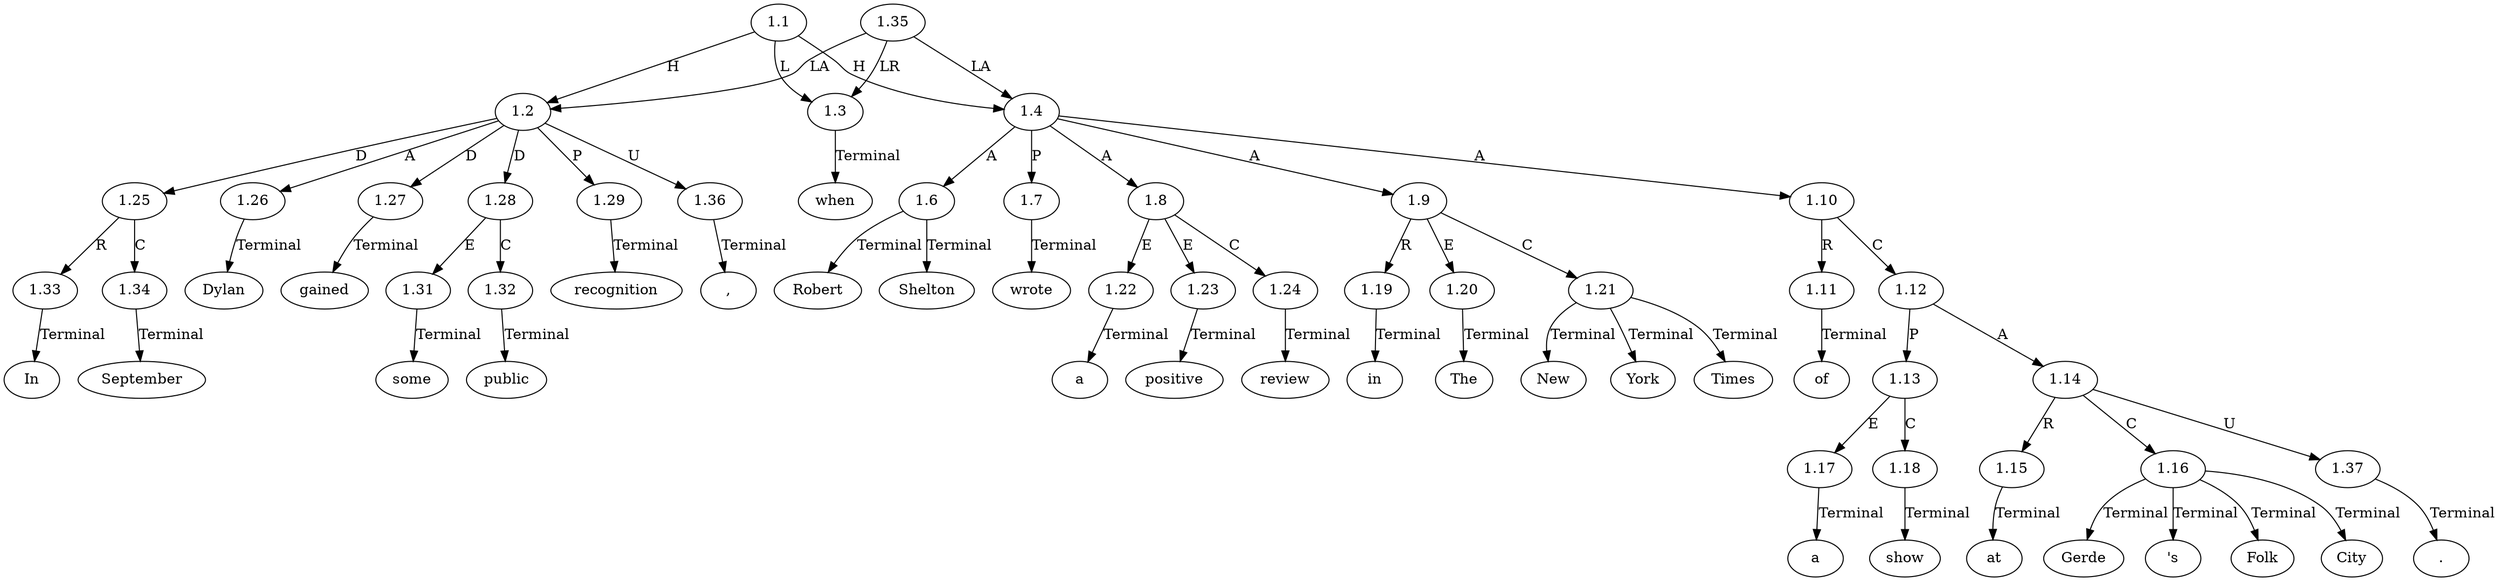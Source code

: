 // Graph
digraph {
	0.1 [label=In ordering=out]
	0.10 [label=Robert ordering=out]
	0.11 [label=Shelton ordering=out]
	0.12 [label=wrote ordering=out]
	0.13 [label=a ordering=out]
	0.14 [label=positive ordering=out]
	0.15 [label=review ordering=out]
	0.16 [label=in ordering=out]
	0.17 [label=The ordering=out]
	0.18 [label=New ordering=out]
	0.19 [label=York ordering=out]
	0.2 [label=September ordering=out]
	0.20 [label=Times ordering=out]
	0.21 [label=of ordering=out]
	0.22 [label=a ordering=out]
	0.23 [label=show ordering=out]
	0.24 [label=at ordering=out]
	0.25 [label=Gerde ordering=out]
	0.26 [label="'s" ordering=out]
	0.27 [label=Folk ordering=out]
	0.28 [label=City ordering=out]
	0.29 [label="." ordering=out]
	0.3 [label="," ordering=out]
	0.4 [label=Dylan ordering=out]
	0.5 [label=gained ordering=out]
	0.6 [label=some ordering=out]
	0.7 [label=public ordering=out]
	0.8 [label=recognition ordering=out]
	0.9 [label=when ordering=out]
	1.1 [label=1.1 ordering=out]
	1.2 [label=1.2 ordering=out]
	1.3 [label=1.3 ordering=out]
	1.4 [label=1.4 ordering=out]
	1.6 [label=1.6 ordering=out]
	1.7 [label=1.7 ordering=out]
	1.8 [label=1.8 ordering=out]
	1.9 [label=1.9 ordering=out]
	1.10 [label=1.10 ordering=out]
	1.11 [label=1.11 ordering=out]
	1.12 [label=1.12 ordering=out]
	1.13 [label=1.13 ordering=out]
	1.14 [label=1.14 ordering=out]
	1.15 [label=1.15 ordering=out]
	1.16 [label=1.16 ordering=out]
	1.17 [label=1.17 ordering=out]
	1.18 [label=1.18 ordering=out]
	1.19 [label=1.19 ordering=out]
	1.20 [label=1.20 ordering=out]
	1.21 [label=1.21 ordering=out]
	1.22 [label=1.22 ordering=out]
	1.23 [label=1.23 ordering=out]
	1.24 [label=1.24 ordering=out]
	1.25 [label=1.25 ordering=out]
	1.26 [label=1.26 ordering=out]
	1.27 [label=1.27 ordering=out]
	1.28 [label=1.28 ordering=out]
	1.29 [label=1.29 ordering=out]
	1.31 [label=1.31 ordering=out]
	1.32 [label=1.32 ordering=out]
	1.33 [label=1.33 ordering=out]
	1.34 [label=1.34 ordering=out]
	1.35 [label=1.35 ordering=out]
	1.36 [label=1.36 ordering=out]
	1.37 [label=1.37 ordering=out]
	1.1 -> 1.2 [label=H ordering=out]
	1.1 -> 1.3 [label=L ordering=out]
	1.1 -> 1.4 [label=H ordering=out]
	1.2 -> 1.25 [label=D ordering=out]
	1.2 -> 1.26 [label=A ordering=out]
	1.2 -> 1.27 [label=D ordering=out]
	1.2 -> 1.28 [label=D ordering=out]
	1.2 -> 1.29 [label=P ordering=out]
	1.2 -> 1.36 [label=U ordering=out]
	1.3 -> 0.9 [label=Terminal ordering=out]
	1.4 -> 1.6 [label=A ordering=out]
	1.4 -> 1.7 [label=P ordering=out]
	1.4 -> 1.8 [label=A ordering=out]
	1.4 -> 1.9 [label=A ordering=out]
	1.4 -> 1.10 [label=A ordering=out]
	1.6 -> 0.10 [label=Terminal ordering=out]
	1.6 -> 0.11 [label=Terminal ordering=out]
	1.7 -> 0.12 [label=Terminal ordering=out]
	1.8 -> 1.22 [label=E ordering=out]
	1.8 -> 1.23 [label=E ordering=out]
	1.8 -> 1.24 [label=C ordering=out]
	1.9 -> 1.19 [label=R ordering=out]
	1.9 -> 1.20 [label=E ordering=out]
	1.9 -> 1.21 [label=C ordering=out]
	1.10 -> 1.11 [label=R ordering=out]
	1.10 -> 1.12 [label=C ordering=out]
	1.11 -> 0.21 [label=Terminal ordering=out]
	1.12 -> 1.13 [label=P ordering=out]
	1.12 -> 1.14 [label=A ordering=out]
	1.13 -> 1.17 [label=E ordering=out]
	1.13 -> 1.18 [label=C ordering=out]
	1.14 -> 1.15 [label=R ordering=out]
	1.14 -> 1.16 [label=C ordering=out]
	1.14 -> 1.37 [label=U ordering=out]
	1.15 -> 0.24 [label=Terminal ordering=out]
	1.16 -> 0.25 [label=Terminal ordering=out]
	1.16 -> 0.26 [label=Terminal ordering=out]
	1.16 -> 0.27 [label=Terminal ordering=out]
	1.16 -> 0.28 [label=Terminal ordering=out]
	1.17 -> 0.22 [label=Terminal ordering=out]
	1.18 -> 0.23 [label=Terminal ordering=out]
	1.19 -> 0.16 [label=Terminal ordering=out]
	1.20 -> 0.17 [label=Terminal ordering=out]
	1.21 -> 0.18 [label=Terminal ordering=out]
	1.21 -> 0.19 [label=Terminal ordering=out]
	1.21 -> 0.20 [label=Terminal ordering=out]
	1.22 -> 0.13 [label=Terminal ordering=out]
	1.23 -> 0.14 [label=Terminal ordering=out]
	1.24 -> 0.15 [label=Terminal ordering=out]
	1.25 -> 1.33 [label=R ordering=out]
	1.25 -> 1.34 [label=C ordering=out]
	1.26 -> 0.4 [label=Terminal ordering=out]
	1.27 -> 0.5 [label=Terminal ordering=out]
	1.28 -> 1.31 [label=E ordering=out]
	1.28 -> 1.32 [label=C ordering=out]
	1.29 -> 0.8 [label=Terminal ordering=out]
	1.31 -> 0.6 [label=Terminal ordering=out]
	1.32 -> 0.7 [label=Terminal ordering=out]
	1.33 -> 0.1 [label=Terminal ordering=out]
	1.34 -> 0.2 [label=Terminal ordering=out]
	1.35 -> 1.2 [label=LA ordering=out]
	1.35 -> 1.3 [label=LR ordering=out]
	1.35 -> 1.4 [label=LA ordering=out]
	1.36 -> 0.3 [label=Terminal ordering=out]
	1.37 -> 0.29 [label=Terminal ordering=out]
}
